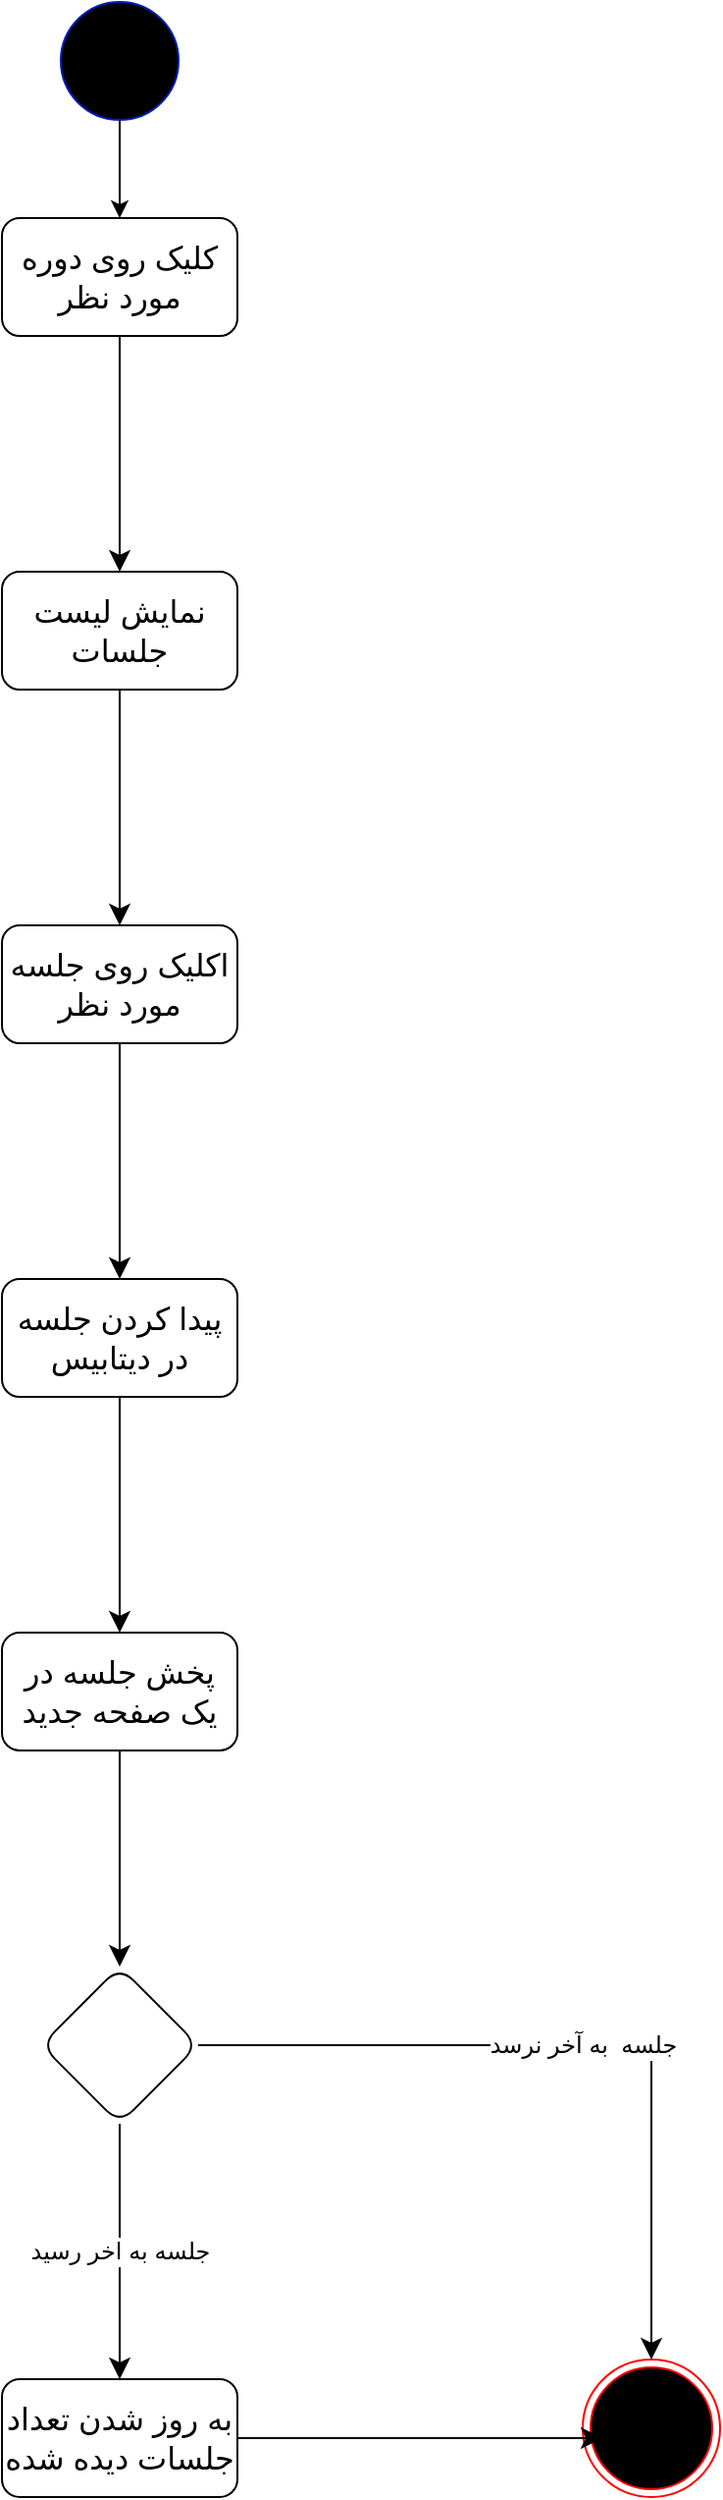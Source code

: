 <mxfile version="20.8.13" type="device"><diagram name="‫صفحه - 1‬" id="c0Na23ZqHwV2GAf-Xr1c"><mxGraphModel dx="1497" dy="1774" grid="1" gridSize="10" guides="1" tooltips="1" connect="1" arrows="1" fold="1" page="1" pageScale="1" pageWidth="827" pageHeight="1169" math="0" shadow="0"><root><mxCell id="0"/><mxCell id="1" parent="0"/><mxCell id="HUtKBdGWYeID639mZLY0-1" style="edgeStyle=orthogonalEdgeStyle;rounded=0;orthogonalLoop=1;jettySize=auto;html=1;exitX=0.5;exitY=1;exitDx=0;exitDy=0;exitPerimeter=0;entryX=0.5;entryY=0;entryDx=0;entryDy=0;fontSize=21;" edge="1" parent="1" source="HUtKBdGWYeID639mZLY0-2" target="HUtKBdGWYeID639mZLY0-48"><mxGeometry relative="1" as="geometry"><mxPoint x="414" y="150" as="targetPoint"/></mxGeometry></mxCell><mxCell id="HUtKBdGWYeID639mZLY0-2" value="" style="verticalLabelPosition=bottom;verticalAlign=top;html=1;shape=mxgraph.flowchart.on-page_reference;fillColor=#000000;fontColor=#ffffff;strokeColor=#001DBC;" vertex="1" parent="1"><mxGeometry x="384" y="40" width="60" height="60" as="geometry"/></mxCell><mxCell id="HUtKBdGWYeID639mZLY0-39" value="" style="ellipse;html=1;shape=endState;fillColor=#000000;strokeColor=#ff0000;strokeWidth=1;fontSize=20;" vertex="1" parent="1"><mxGeometry x="650" y="1240" width="70" height="70" as="geometry"/></mxCell><mxCell id="HUtKBdGWYeID639mZLY0-50" value="" style="edgeStyle=none;curved=1;rounded=0;orthogonalLoop=1;jettySize=auto;html=1;fontSize=12;startSize=8;endSize=8;" edge="1" parent="1" source="HUtKBdGWYeID639mZLY0-48" target="HUtKBdGWYeID639mZLY0-49"><mxGeometry relative="1" as="geometry"/></mxCell><mxCell id="HUtKBdGWYeID639mZLY0-48" value="کلیک روی دوره مورد نظر" style="rounded=1;whiteSpace=wrap;html=1;fontSize=16;" vertex="1" parent="1"><mxGeometry x="354" y="150" width="120" height="60" as="geometry"/></mxCell><mxCell id="HUtKBdGWYeID639mZLY0-52" value="" style="edgeStyle=none;curved=1;rounded=0;orthogonalLoop=1;jettySize=auto;html=1;fontSize=12;startSize=8;endSize=8;" edge="1" parent="1" source="HUtKBdGWYeID639mZLY0-49" target="HUtKBdGWYeID639mZLY0-51"><mxGeometry relative="1" as="geometry"/></mxCell><mxCell id="HUtKBdGWYeID639mZLY0-49" value="نمایش لیست جلسات" style="whiteSpace=wrap;html=1;fontSize=16;rounded=1;" vertex="1" parent="1"><mxGeometry x="354" y="330" width="120" height="60" as="geometry"/></mxCell><mxCell id="HUtKBdGWYeID639mZLY0-54" value="" style="edgeStyle=none;curved=1;rounded=0;orthogonalLoop=1;jettySize=auto;html=1;fontSize=12;startSize=8;endSize=8;" edge="1" parent="1" source="HUtKBdGWYeID639mZLY0-51" target="HUtKBdGWYeID639mZLY0-53"><mxGeometry relative="1" as="geometry"/></mxCell><mxCell id="HUtKBdGWYeID639mZLY0-51" value="اکلیک روی جلسه مورد نظر" style="whiteSpace=wrap;html=1;fontSize=16;rounded=1;" vertex="1" parent="1"><mxGeometry x="354" y="510" width="120" height="60" as="geometry"/></mxCell><mxCell id="HUtKBdGWYeID639mZLY0-57" value="" style="edgeStyle=none;curved=1;rounded=0;orthogonalLoop=1;jettySize=auto;html=1;fontSize=12;startSize=8;endSize=8;" edge="1" parent="1" source="HUtKBdGWYeID639mZLY0-53" target="HUtKBdGWYeID639mZLY0-56"><mxGeometry relative="1" as="geometry"/></mxCell><mxCell id="HUtKBdGWYeID639mZLY0-53" value="پیدا کردن جلسه در دیتابیس" style="whiteSpace=wrap;html=1;fontSize=16;rounded=1;" vertex="1" parent="1"><mxGeometry x="354" y="690" width="120" height="60" as="geometry"/></mxCell><mxCell id="HUtKBdGWYeID639mZLY0-59" value="" style="edgeStyle=none;curved=1;rounded=0;orthogonalLoop=1;jettySize=auto;html=1;fontSize=12;startSize=8;endSize=8;" edge="1" parent="1" source="HUtKBdGWYeID639mZLY0-56" target="HUtKBdGWYeID639mZLY0-58"><mxGeometry relative="1" as="geometry"/></mxCell><mxCell id="HUtKBdGWYeID639mZLY0-56" value="پخش جلسه در یک صفحه جدید" style="whiteSpace=wrap;html=1;fontSize=16;rounded=1;" vertex="1" parent="1"><mxGeometry x="354" y="870" width="120" height="60" as="geometry"/></mxCell><mxCell id="HUtKBdGWYeID639mZLY0-61" value="جلسه به اخر رسید" style="edgeStyle=none;curved=1;rounded=0;orthogonalLoop=1;jettySize=auto;html=1;fontSize=12;startSize=8;endSize=8;" edge="1" parent="1" source="HUtKBdGWYeID639mZLY0-58" target="HUtKBdGWYeID639mZLY0-60"><mxGeometry relative="1" as="geometry"/></mxCell><mxCell id="HUtKBdGWYeID639mZLY0-64" value="جلسه&amp;nbsp; به آخر نرسد" style="edgeStyle=orthogonalEdgeStyle;rounded=0;orthogonalLoop=1;jettySize=auto;html=1;exitX=1;exitY=0.5;exitDx=0;exitDy=0;entryX=0.5;entryY=0;entryDx=0;entryDy=0;fontSize=12;startSize=8;endSize=8;" edge="1" parent="1" source="HUtKBdGWYeID639mZLY0-58" target="HUtKBdGWYeID639mZLY0-39"><mxGeometry relative="1" as="geometry"/></mxCell><mxCell id="HUtKBdGWYeID639mZLY0-58" value="" style="rhombus;whiteSpace=wrap;html=1;fontSize=16;rounded=1;" vertex="1" parent="1"><mxGeometry x="374" y="1040" width="80" height="80" as="geometry"/></mxCell><mxCell id="HUtKBdGWYeID639mZLY0-62" style="edgeStyle=none;curved=1;rounded=0;orthogonalLoop=1;jettySize=auto;html=1;exitX=1;exitY=0.5;exitDx=0;exitDy=0;fontSize=12;startSize=8;endSize=8;" edge="1" parent="1" source="HUtKBdGWYeID639mZLY0-60"><mxGeometry relative="1" as="geometry"><mxPoint x="660" y="1280" as="targetPoint"/></mxGeometry></mxCell><mxCell id="HUtKBdGWYeID639mZLY0-60" value="به روز شدن تعداد جلسات دیده شده" style="whiteSpace=wrap;html=1;fontSize=16;rounded=1;" vertex="1" parent="1"><mxGeometry x="354" y="1250" width="120" height="60" as="geometry"/></mxCell></root></mxGraphModel></diagram></mxfile>